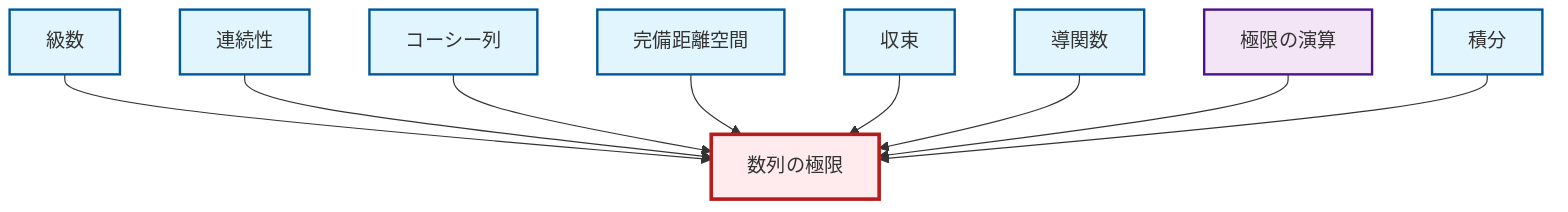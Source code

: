 graph TD
    classDef definition fill:#e1f5fe,stroke:#01579b,stroke-width:2px
    classDef theorem fill:#f3e5f5,stroke:#4a148c,stroke-width:2px
    classDef axiom fill:#fff3e0,stroke:#e65100,stroke-width:2px
    classDef example fill:#e8f5e9,stroke:#1b5e20,stroke-width:2px
    classDef current fill:#ffebee,stroke:#b71c1c,stroke-width:3px
    def-cauchy-sequence["コーシー列"]:::definition
    def-complete-metric-space["完備距離空間"]:::definition
    def-convergence["収束"]:::definition
    def-continuity["連続性"]:::definition
    def-derivative["導関数"]:::definition
    thm-limit-arithmetic["極限の演算"]:::theorem
    def-limit["数列の極限"]:::definition
    def-series["級数"]:::definition
    def-integral["積分"]:::definition
    def-series --> def-limit
    def-continuity --> def-limit
    def-cauchy-sequence --> def-limit
    def-complete-metric-space --> def-limit
    def-convergence --> def-limit
    def-derivative --> def-limit
    thm-limit-arithmetic --> def-limit
    def-integral --> def-limit
    class def-limit current